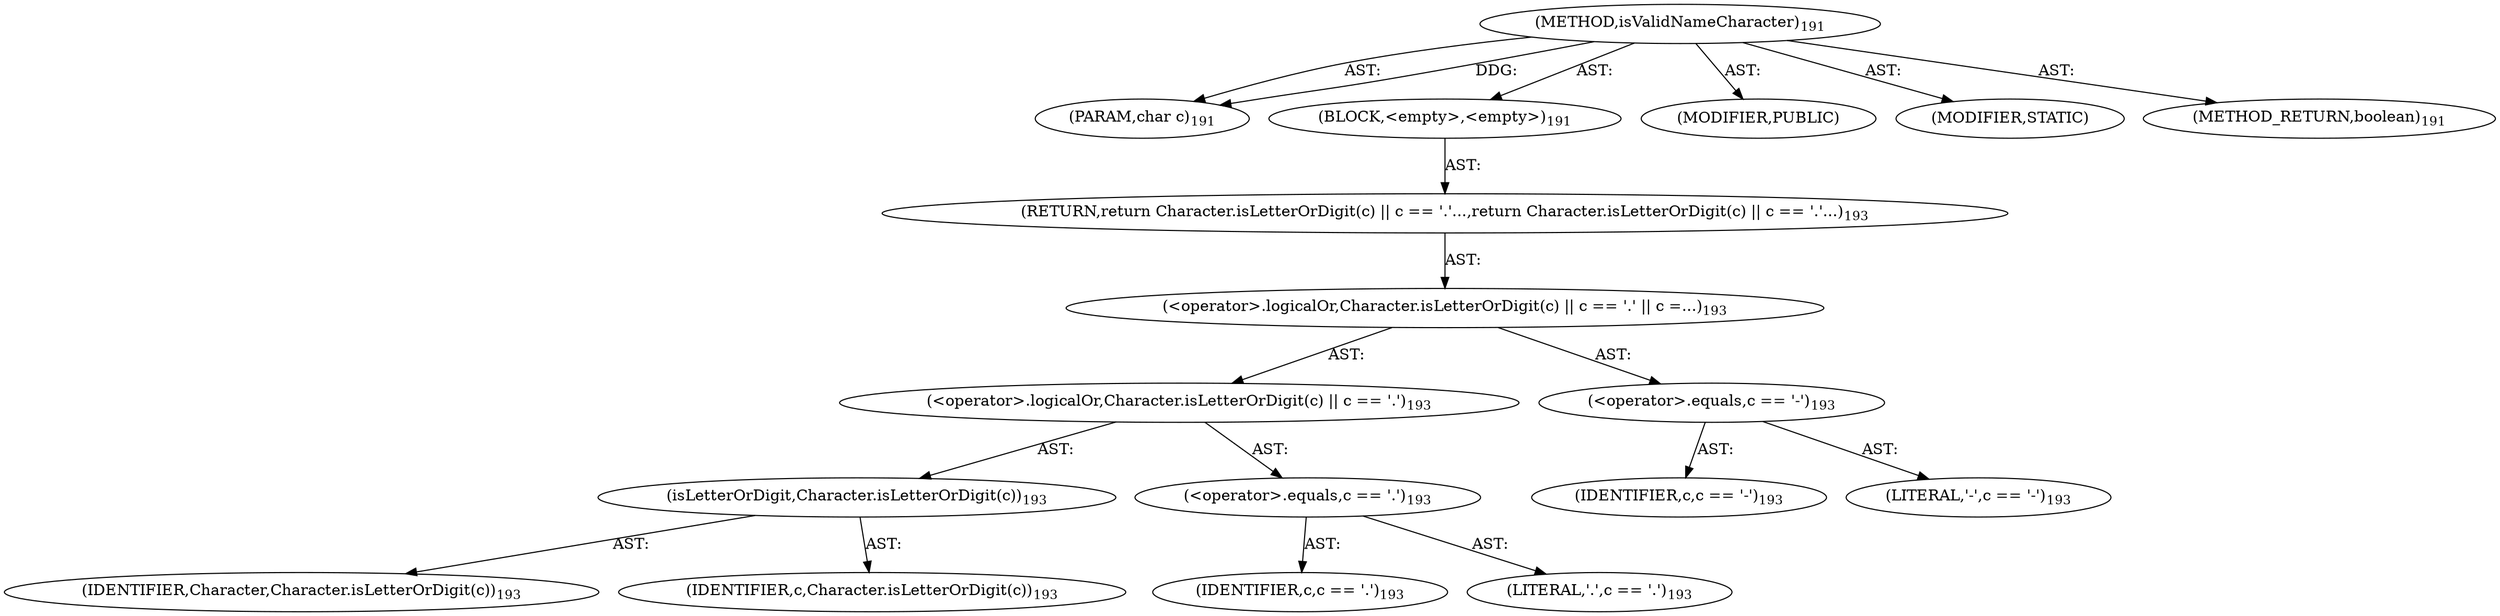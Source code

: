 digraph "isValidNameCharacter" {  
"111669149705" [label = <(METHOD,isValidNameCharacter)<SUB>191</SUB>> ]
"115964117014" [label = <(PARAM,char c)<SUB>191</SUB>> ]
"25769803792" [label = <(BLOCK,&lt;empty&gt;,&lt;empty&gt;)<SUB>191</SUB>> ]
"146028888072" [label = <(RETURN,return Character.isLetterOrDigit(c) || c == '.'...,return Character.isLetterOrDigit(c) || c == '.'...)<SUB>193</SUB>> ]
"30064771140" [label = <(&lt;operator&gt;.logicalOr,Character.isLetterOrDigit(c) || c == '.' || c =...)<SUB>193</SUB>> ]
"30064771141" [label = <(&lt;operator&gt;.logicalOr,Character.isLetterOrDigit(c) || c == '.')<SUB>193</SUB>> ]
"30064771142" [label = <(isLetterOrDigit,Character.isLetterOrDigit(c))<SUB>193</SUB>> ]
"68719476804" [label = <(IDENTIFIER,Character,Character.isLetterOrDigit(c))<SUB>193</SUB>> ]
"68719476805" [label = <(IDENTIFIER,c,Character.isLetterOrDigit(c))<SUB>193</SUB>> ]
"30064771143" [label = <(&lt;operator&gt;.equals,c == '.')<SUB>193</SUB>> ]
"68719476806" [label = <(IDENTIFIER,c,c == '.')<SUB>193</SUB>> ]
"90194313228" [label = <(LITERAL,'.',c == '.')<SUB>193</SUB>> ]
"30064771144" [label = <(&lt;operator&gt;.equals,c == '-')<SUB>193</SUB>> ]
"68719476807" [label = <(IDENTIFIER,c,c == '-')<SUB>193</SUB>> ]
"90194313229" [label = <(LITERAL,'-',c == '-')<SUB>193</SUB>> ]
"133143986200" [label = <(MODIFIER,PUBLIC)> ]
"133143986201" [label = <(MODIFIER,STATIC)> ]
"128849018889" [label = <(METHOD_RETURN,boolean)<SUB>191</SUB>> ]
  "111669149705" -> "115964117014"  [ label = "AST: "] 
  "111669149705" -> "25769803792"  [ label = "AST: "] 
  "111669149705" -> "133143986200"  [ label = "AST: "] 
  "111669149705" -> "133143986201"  [ label = "AST: "] 
  "111669149705" -> "128849018889"  [ label = "AST: "] 
  "25769803792" -> "146028888072"  [ label = "AST: "] 
  "146028888072" -> "30064771140"  [ label = "AST: "] 
  "30064771140" -> "30064771141"  [ label = "AST: "] 
  "30064771140" -> "30064771144"  [ label = "AST: "] 
  "30064771141" -> "30064771142"  [ label = "AST: "] 
  "30064771141" -> "30064771143"  [ label = "AST: "] 
  "30064771142" -> "68719476804"  [ label = "AST: "] 
  "30064771142" -> "68719476805"  [ label = "AST: "] 
  "30064771143" -> "68719476806"  [ label = "AST: "] 
  "30064771143" -> "90194313228"  [ label = "AST: "] 
  "30064771144" -> "68719476807"  [ label = "AST: "] 
  "30064771144" -> "90194313229"  [ label = "AST: "] 
  "111669149705" -> "115964117014"  [ label = "DDG: "] 
}
